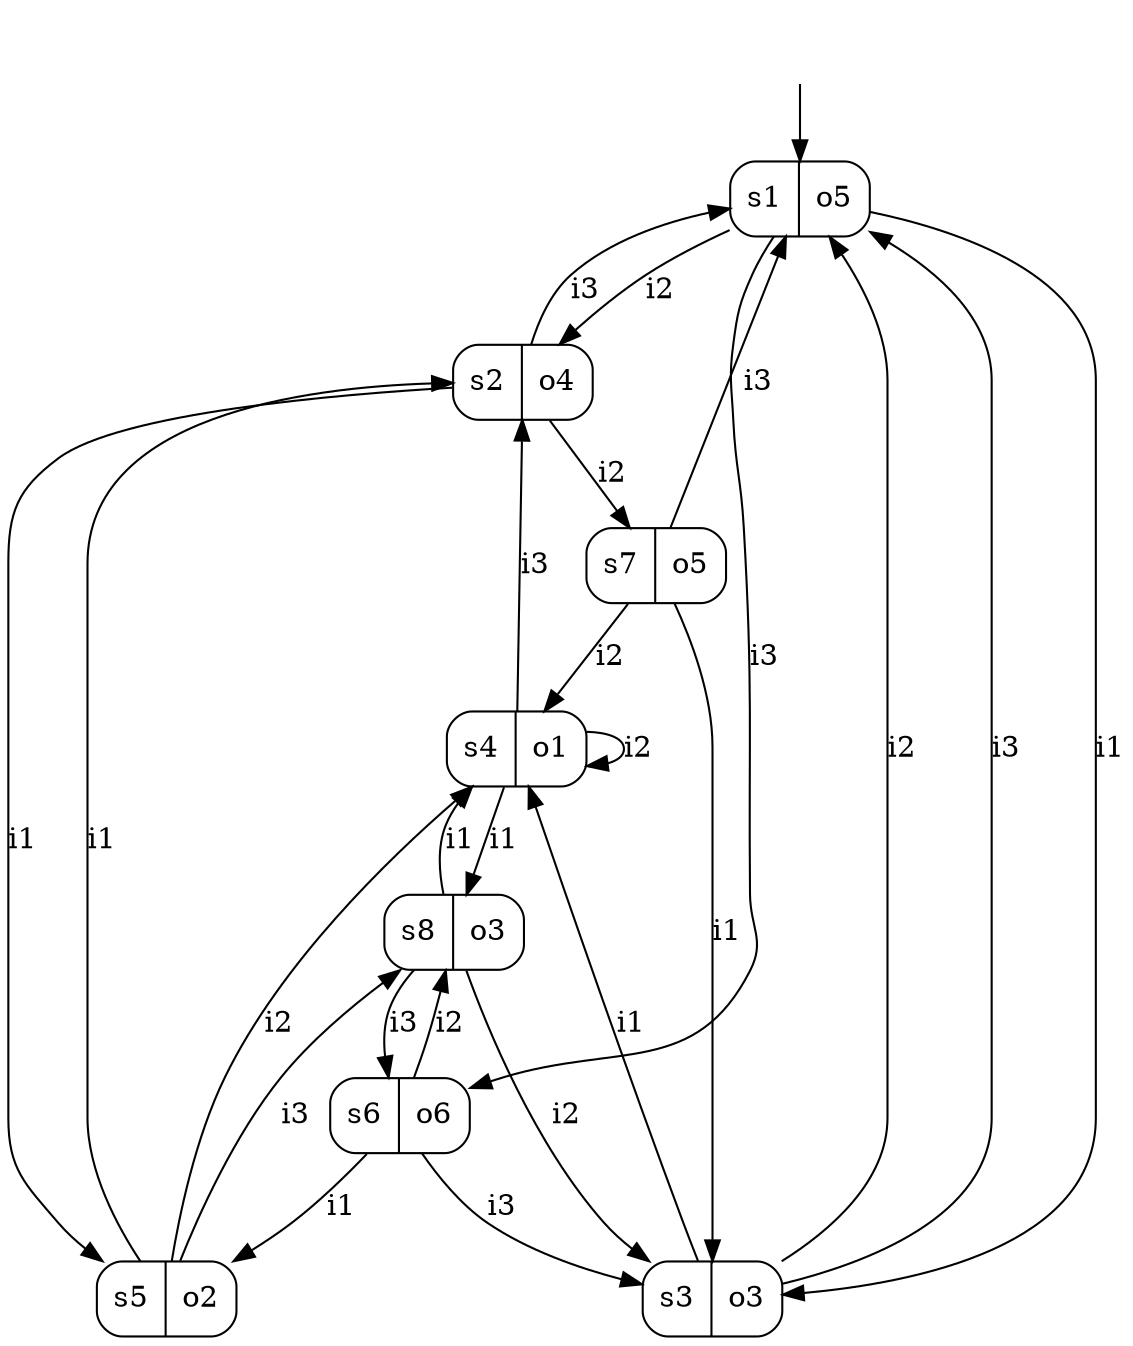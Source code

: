 digraph MooreMachine_8States_3Inputs_6Outputs_2b074d1be71a46acb6a19384e88fff4a {
s1 [label="s1|o5", shape=record, style=rounded];
s2 [label="s2|o4", shape=record, style=rounded];
s3 [label="s3|o3", shape=record, style=rounded];
s4 [label="s4|o1", shape=record, style=rounded];
s5 [label="s5|o2", shape=record, style=rounded];
s6 [label="s6|o6", shape=record, style=rounded];
s7 [label="s7|o5", shape=record, style=rounded];
s8 [label="s8|o3", shape=record, style=rounded];
s1 -> s3 [label="i1"];
s1 -> s2 [label="i2"];
s1 -> s6 [label="i3"];
s2 -> s5 [label="i1"];
s2 -> s7 [label="i2"];
s2 -> s1 [label="i3"];
s3 -> s4 [label="i1"];
s3 -> s1 [label="i2"];
s3 -> s1 [label="i3"];
s4 -> s8 [label="i1"];
s4 -> s4 [label="i2"];
s4 -> s2 [label="i3"];
s5 -> s2 [label="i1"];
s5 -> s4 [label="i2"];
s5 -> s8 [label="i3"];
s6 -> s5 [label="i1"];
s6 -> s8 [label="i2"];
s6 -> s3 [label="i3"];
s7 -> s3 [label="i1"];
s7 -> s4 [label="i2"];
s7 -> s1 [label="i3"];
s8 -> s4 [label="i1"];
s8 -> s3 [label="i2"];
s8 -> s6 [label="i3"];
__start0 [shape=none, label=""];
__start0 -> s1 [label=""];
}
